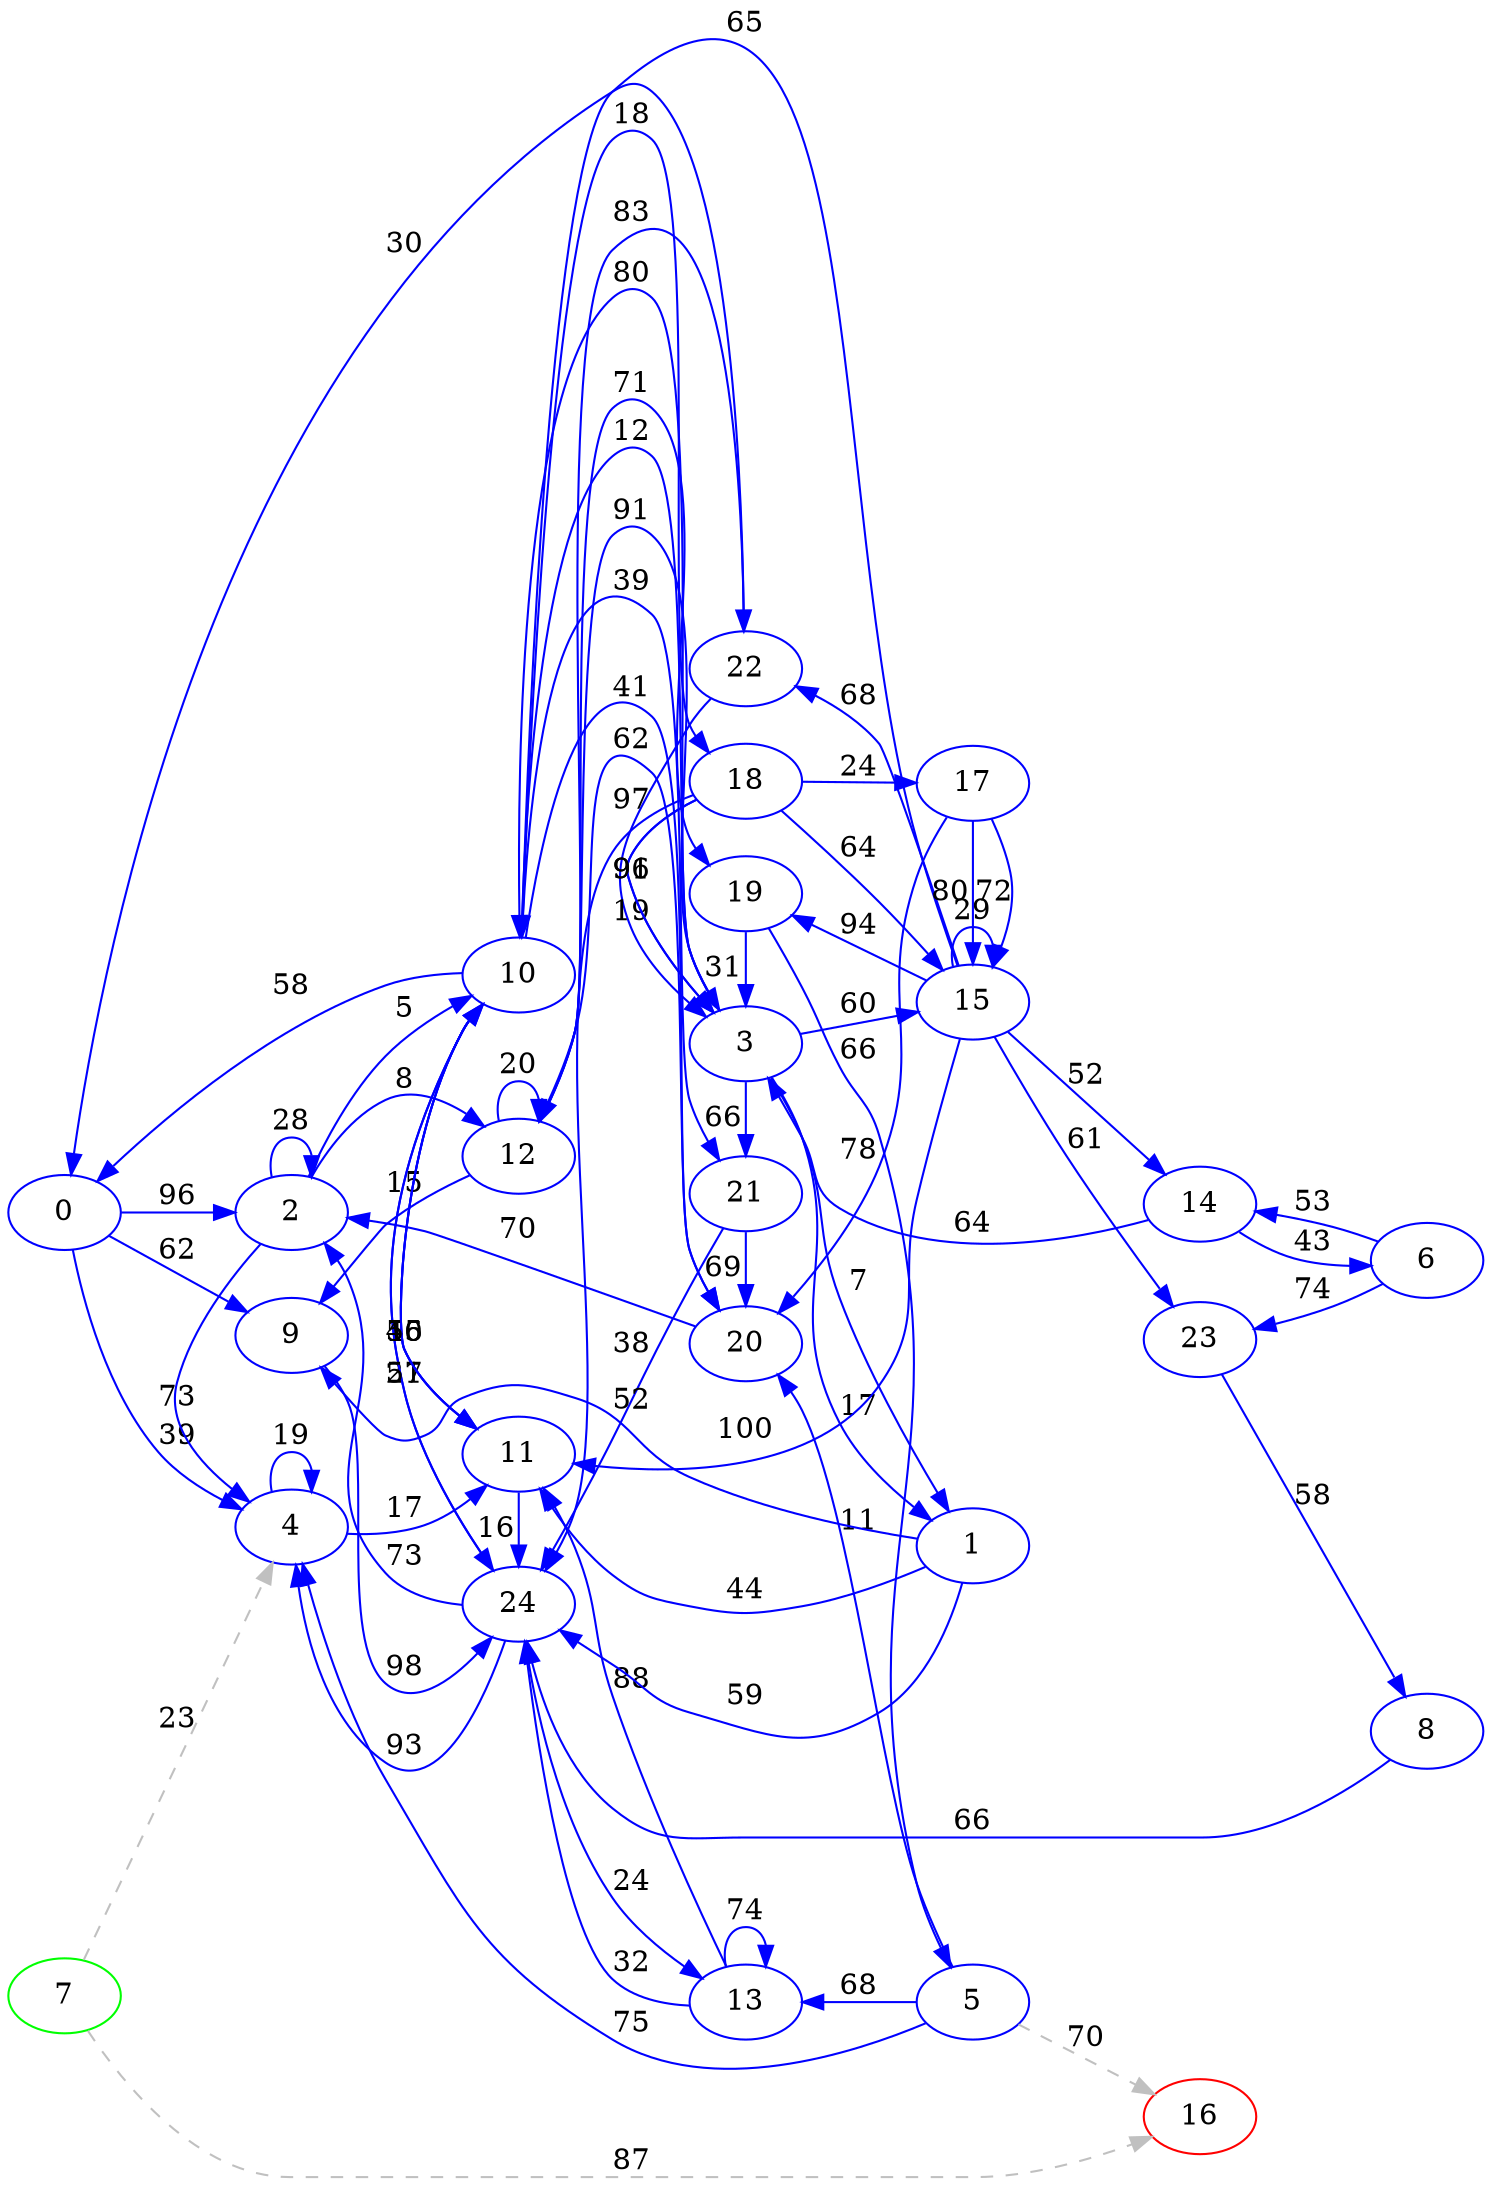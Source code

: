 digraph G {
ranksep = "equally";
rankdir = LR;
{rank = same; 0; };
{rank = same; 9; 4; 2; };
{rank = same; 24; 11; 12; 10; };
{rank = same; 13; 19; 20; 22; 3; 18; 21; };
{rank = same; 5; 1; 15; 17; };
{rank = same; 16; 23; 14; };
{rank = same; 8; 6; };
{rank = same; };
{rank = same; 7; };
{rank = same; };
16 [color = "red"];
17 [color = "blue"];
18 [color = "blue"];
6 [color = "blue"];
14 [color = "blue"];
8 [color = "blue"];
23 [color = "blue"];
15 [color = "blue"];
21 [color = "blue"];
22 [color = "blue"];
13 [color = "blue"];
2 [color = "blue"];
20 [color = "blue"];
5 [color = "blue"];
19 [color = "blue"];
12 [color = "blue"];
1 [color = "blue"];
3 [color = "blue"];
10 [color = "blue"];
11 [color = "blue"];
4 [color = "blue"];
24 [color = "blue"];
9 [color = "blue"];
0 [color = "blue"];
7 [color = "green"];
0->9[label="62" color = "blue"];
0->4[label="39" color = "blue"];
0->2[label="96" color = "blue"];
9->24[label="98" color = "blue"];
4->11[label="17" color = "blue"];
4->4[label="19" color = "blue"];
2->2[label="28" color = "blue"];
2->12[label="8" color = "blue"];
2->10[label="5" color = "blue"];
2->4[label="73" color = "blue"];
24->4[label="93" color = "blue"];
24->13[label="24" color = "blue"];
24->2[label="73" color = "blue"];
24->10[label="27" color = "blue"];
11->10[label="15" color = "blue"];
11->24[label="16" color = "blue"];
12->19[label="71" color = "blue"];
12->20[label="62" color = "blue"];
12->12[label="20" color = "blue"];
12->9[label="15" color = "blue"];
12->22[label="83" color = "blue"];
10->11[label="40" color = "blue"];
10->0[label="58" color = "blue"];
10->3[label="12" color = "blue"];
10->24[label="51" color = "blue"];
10->20[label="41" color = "blue"];
10->18[label="18" color = "blue"];
10->21[label="39" color = "blue"];
10->11[label="56" color = "blue"];
13->11[label="88" color = "blue"];
13->13[label="74" color = "blue"];
13->24[label="32" color = "blue"];
19->3[label="31" color = "blue"];
19->5[label="66" color = "blue"];
20->2[label="70" color = "blue"];
22->3[label="19" color = "blue"];
22->0[label="30" color = "blue"];
3->10[label="80" color = "blue"];
3->1[label="7" color = "blue"];
3->12[label="91" color = "blue"];
3->21[label="66" color = "blue"];
3->1[label="17" color = "blue"];
3->15[label="60" color = "blue"];
18->3[label="91" color = "blue"];
18->3[label="96" color = "blue"];
18->24[label="97" color = "blue"];
18->17[label="24" color = "blue"];
18->15[label="64" color = "blue"];
21->20[label="69" color = "blue"];
21->24[label="38" color = "blue"];
5->4[label="75" color = "blue"];
5->16[label="70" color = "grey" style = "dashed"];
5->20[label="11" color = "blue"];
5->13[label="68" color = "blue"];
1->24[label="59" color = "blue"];
1->11[label="44" color = "blue"];
1->9[label="52" color = "blue"];
15->15[label="29" color = "blue"];
15->19[label="94" color = "blue"];
15->11[label="100" color = "blue"];
15->23[label="61" color = "blue"];
15->10[label="65" color = "blue"];
15->22[label="68" color = "blue"];
15->14[label="52" color = "blue"];
17->15[label="80" color = "blue"];
17->15[label="72" color = "blue"];
17->20[label="78" color = "blue"];
16
23->8[label="58" color = "blue"];
14->6[label="43" color = "blue"];
14->3[label="64" color = "blue"];
8->24[label="66" color = "blue"];
6->23[label="74" color = "blue"];
6->14[label="53" color = "blue"];
7->4[label="23" color = "grey" style = "dashed"];
7->16[label="87" color = "grey" style = "dashed"];
}
